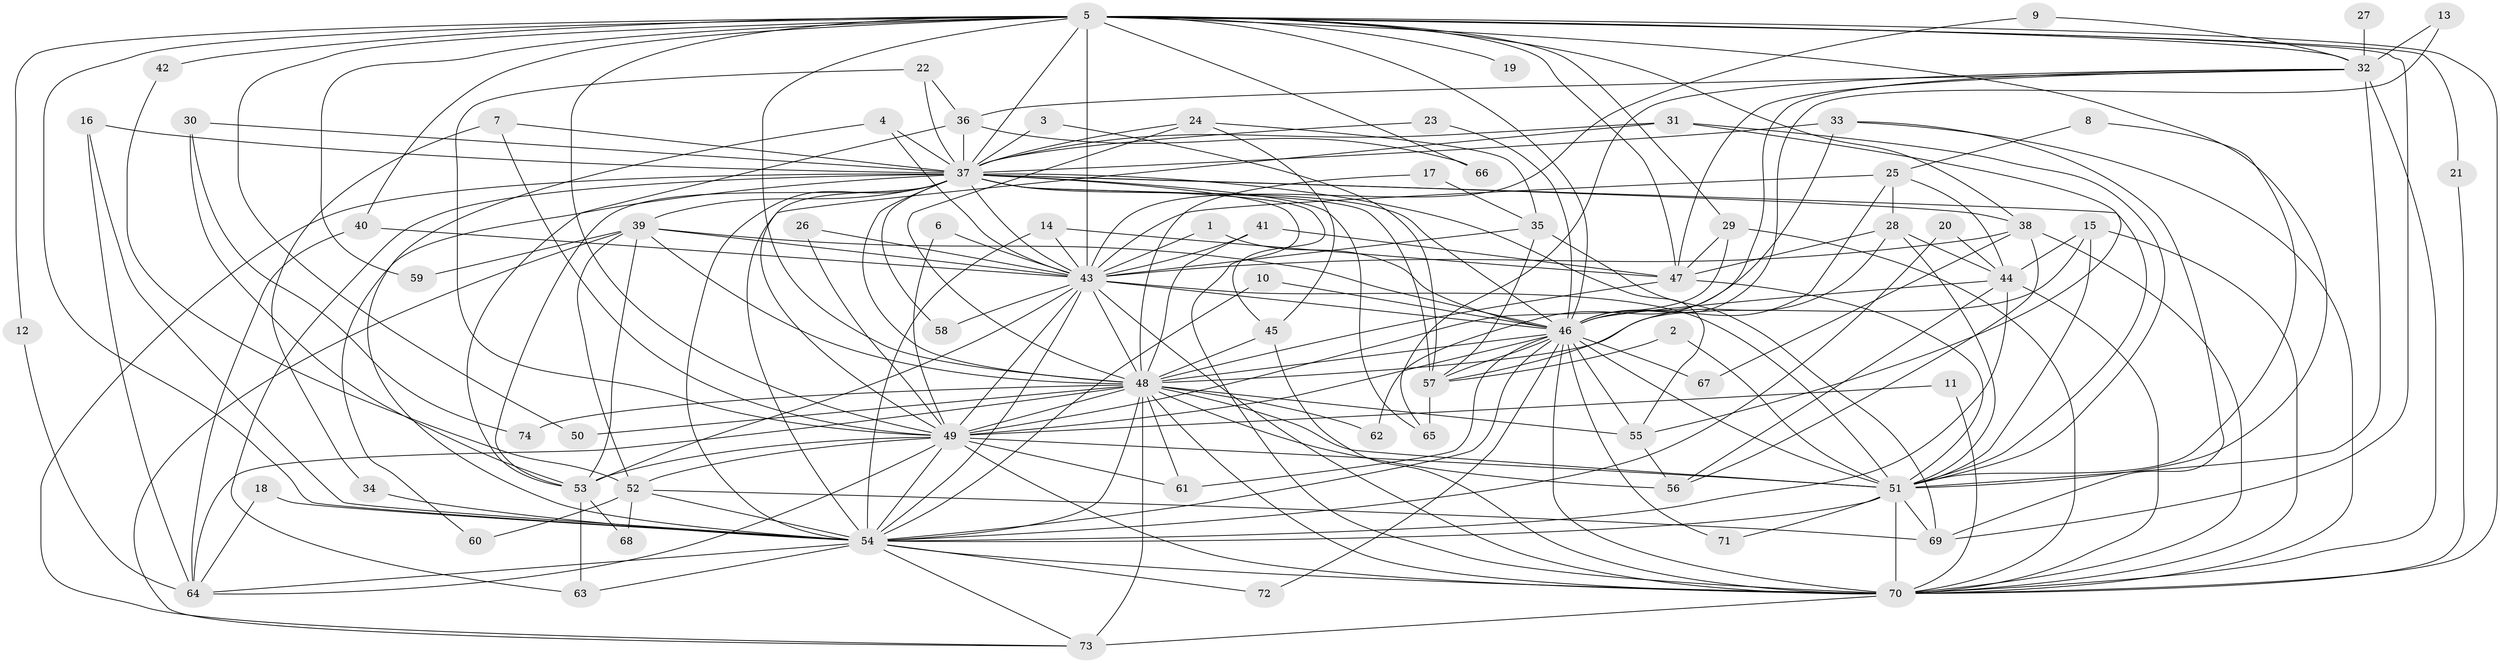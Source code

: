 // original degree distribution, {19: 0.013605442176870748, 15: 0.006802721088435374, 36: 0.006802721088435374, 18: 0.006802721088435374, 28: 0.013605442176870748, 25: 0.006802721088435374, 31: 0.006802721088435374, 23: 0.006802721088435374, 12: 0.006802721088435374, 7: 0.02040816326530612, 3: 0.19047619047619047, 4: 0.09523809523809523, 8: 0.027210884353741496, 5: 0.02040816326530612, 2: 0.5578231292517006, 6: 0.013605442176870748}
// Generated by graph-tools (version 1.1) at 2025/25/03/09/25 03:25:44]
// undirected, 74 vertices, 209 edges
graph export_dot {
graph [start="1"]
  node [color=gray90,style=filled];
  1;
  2;
  3;
  4;
  5;
  6;
  7;
  8;
  9;
  10;
  11;
  12;
  13;
  14;
  15;
  16;
  17;
  18;
  19;
  20;
  21;
  22;
  23;
  24;
  25;
  26;
  27;
  28;
  29;
  30;
  31;
  32;
  33;
  34;
  35;
  36;
  37;
  38;
  39;
  40;
  41;
  42;
  43;
  44;
  45;
  46;
  47;
  48;
  49;
  50;
  51;
  52;
  53;
  54;
  55;
  56;
  57;
  58;
  59;
  60;
  61;
  62;
  63;
  64;
  65;
  66;
  67;
  68;
  69;
  70;
  71;
  72;
  73;
  74;
  1 -- 43 [weight=2.0];
  1 -- 46 [weight=1.0];
  2 -- 51 [weight=1.0];
  2 -- 57 [weight=1.0];
  3 -- 37 [weight=1.0];
  3 -- 57 [weight=1.0];
  4 -- 37 [weight=1.0];
  4 -- 43 [weight=1.0];
  4 -- 54 [weight=1.0];
  5 -- 12 [weight=1.0];
  5 -- 19 [weight=2.0];
  5 -- 21 [weight=1.0];
  5 -- 29 [weight=1.0];
  5 -- 32 [weight=1.0];
  5 -- 37 [weight=3.0];
  5 -- 38 [weight=1.0];
  5 -- 40 [weight=1.0];
  5 -- 42 [weight=1.0];
  5 -- 43 [weight=3.0];
  5 -- 46 [weight=2.0];
  5 -- 47 [weight=1.0];
  5 -- 48 [weight=2.0];
  5 -- 49 [weight=2.0];
  5 -- 50 [weight=1.0];
  5 -- 51 [weight=2.0];
  5 -- 54 [weight=2.0];
  5 -- 59 [weight=1.0];
  5 -- 66 [weight=1.0];
  5 -- 69 [weight=1.0];
  5 -- 70 [weight=2.0];
  6 -- 43 [weight=1.0];
  6 -- 49 [weight=1.0];
  7 -- 34 [weight=1.0];
  7 -- 37 [weight=1.0];
  7 -- 49 [weight=1.0];
  8 -- 25 [weight=1.0];
  8 -- 51 [weight=1.0];
  9 -- 32 [weight=1.0];
  9 -- 43 [weight=1.0];
  10 -- 46 [weight=1.0];
  10 -- 54 [weight=1.0];
  11 -- 49 [weight=1.0];
  11 -- 70 [weight=1.0];
  12 -- 64 [weight=1.0];
  13 -- 32 [weight=1.0];
  13 -- 46 [weight=1.0];
  14 -- 43 [weight=1.0];
  14 -- 47 [weight=1.0];
  14 -- 54 [weight=1.0];
  15 -- 44 [weight=1.0];
  15 -- 48 [weight=1.0];
  15 -- 51 [weight=1.0];
  15 -- 70 [weight=1.0];
  16 -- 37 [weight=1.0];
  16 -- 54 [weight=1.0];
  16 -- 64 [weight=1.0];
  17 -- 35 [weight=1.0];
  17 -- 48 [weight=1.0];
  18 -- 54 [weight=1.0];
  18 -- 64 [weight=1.0];
  20 -- 44 [weight=1.0];
  20 -- 54 [weight=1.0];
  21 -- 70 [weight=1.0];
  22 -- 36 [weight=1.0];
  22 -- 37 [weight=1.0];
  22 -- 49 [weight=1.0];
  23 -- 37 [weight=1.0];
  23 -- 46 [weight=1.0];
  24 -- 35 [weight=1.0];
  24 -- 37 [weight=1.0];
  24 -- 45 [weight=1.0];
  24 -- 48 [weight=1.0];
  25 -- 28 [weight=1.0];
  25 -- 43 [weight=1.0];
  25 -- 44 [weight=1.0];
  25 -- 46 [weight=1.0];
  26 -- 43 [weight=1.0];
  26 -- 49 [weight=1.0];
  27 -- 32 [weight=1.0];
  28 -- 44 [weight=1.0];
  28 -- 47 [weight=1.0];
  28 -- 51 [weight=1.0];
  28 -- 57 [weight=1.0];
  29 -- 47 [weight=1.0];
  29 -- 49 [weight=1.0];
  29 -- 70 [weight=1.0];
  30 -- 37 [weight=1.0];
  30 -- 53 [weight=2.0];
  30 -- 74 [weight=1.0];
  31 -- 37 [weight=1.0];
  31 -- 51 [weight=1.0];
  31 -- 54 [weight=1.0];
  31 -- 55 [weight=1.0];
  32 -- 36 [weight=1.0];
  32 -- 46 [weight=2.0];
  32 -- 47 [weight=1.0];
  32 -- 51 [weight=1.0];
  32 -- 65 [weight=1.0];
  32 -- 70 [weight=1.0];
  33 -- 37 [weight=3.0];
  33 -- 62 [weight=1.0];
  33 -- 69 [weight=1.0];
  33 -- 70 [weight=1.0];
  34 -- 54 [weight=2.0];
  35 -- 43 [weight=2.0];
  35 -- 57 [weight=1.0];
  35 -- 69 [weight=1.0];
  36 -- 37 [weight=1.0];
  36 -- 53 [weight=1.0];
  36 -- 66 [weight=1.0];
  37 -- 38 [weight=2.0];
  37 -- 39 [weight=1.0];
  37 -- 43 [weight=1.0];
  37 -- 45 [weight=1.0];
  37 -- 46 [weight=1.0];
  37 -- 48 [weight=1.0];
  37 -- 49 [weight=2.0];
  37 -- 51 [weight=1.0];
  37 -- 53 [weight=1.0];
  37 -- 54 [weight=1.0];
  37 -- 55 [weight=1.0];
  37 -- 57 [weight=1.0];
  37 -- 58 [weight=1.0];
  37 -- 60 [weight=1.0];
  37 -- 63 [weight=1.0];
  37 -- 65 [weight=1.0];
  37 -- 70 [weight=1.0];
  37 -- 73 [weight=1.0];
  38 -- 43 [weight=1.0];
  38 -- 56 [weight=1.0];
  38 -- 67 [weight=1.0];
  38 -- 70 [weight=1.0];
  39 -- 43 [weight=1.0];
  39 -- 46 [weight=1.0];
  39 -- 48 [weight=1.0];
  39 -- 52 [weight=1.0];
  39 -- 53 [weight=1.0];
  39 -- 59 [weight=1.0];
  39 -- 73 [weight=1.0];
  40 -- 43 [weight=1.0];
  40 -- 64 [weight=1.0];
  41 -- 43 [weight=1.0];
  41 -- 47 [weight=1.0];
  41 -- 48 [weight=1.0];
  42 -- 52 [weight=1.0];
  43 -- 46 [weight=2.0];
  43 -- 48 [weight=1.0];
  43 -- 49 [weight=2.0];
  43 -- 51 [weight=1.0];
  43 -- 53 [weight=2.0];
  43 -- 54 [weight=2.0];
  43 -- 58 [weight=2.0];
  43 -- 70 [weight=1.0];
  44 -- 46 [weight=1.0];
  44 -- 54 [weight=1.0];
  44 -- 56 [weight=1.0];
  44 -- 70 [weight=1.0];
  45 -- 48 [weight=1.0];
  45 -- 70 [weight=1.0];
  46 -- 48 [weight=1.0];
  46 -- 49 [weight=1.0];
  46 -- 51 [weight=1.0];
  46 -- 54 [weight=1.0];
  46 -- 55 [weight=1.0];
  46 -- 57 [weight=2.0];
  46 -- 61 [weight=1.0];
  46 -- 67 [weight=1.0];
  46 -- 70 [weight=1.0];
  46 -- 71 [weight=1.0];
  46 -- 72 [weight=1.0];
  47 -- 48 [weight=1.0];
  47 -- 51 [weight=1.0];
  48 -- 49 [weight=2.0];
  48 -- 50 [weight=1.0];
  48 -- 51 [weight=2.0];
  48 -- 54 [weight=2.0];
  48 -- 55 [weight=1.0];
  48 -- 56 [weight=1.0];
  48 -- 61 [weight=1.0];
  48 -- 62 [weight=1.0];
  48 -- 64 [weight=1.0];
  48 -- 70 [weight=1.0];
  48 -- 73 [weight=2.0];
  48 -- 74 [weight=1.0];
  49 -- 51 [weight=1.0];
  49 -- 52 [weight=1.0];
  49 -- 53 [weight=1.0];
  49 -- 54 [weight=1.0];
  49 -- 61 [weight=2.0];
  49 -- 64 [weight=1.0];
  49 -- 70 [weight=2.0];
  51 -- 54 [weight=1.0];
  51 -- 69 [weight=1.0];
  51 -- 70 [weight=1.0];
  51 -- 71 [weight=1.0];
  52 -- 54 [weight=2.0];
  52 -- 60 [weight=1.0];
  52 -- 68 [weight=1.0];
  52 -- 69 [weight=1.0];
  53 -- 63 [weight=1.0];
  53 -- 68 [weight=1.0];
  54 -- 63 [weight=1.0];
  54 -- 64 [weight=1.0];
  54 -- 70 [weight=2.0];
  54 -- 72 [weight=1.0];
  54 -- 73 [weight=1.0];
  55 -- 56 [weight=1.0];
  57 -- 65 [weight=1.0];
  70 -- 73 [weight=1.0];
}
